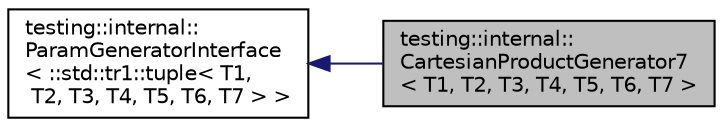digraph "testing::internal::CartesianProductGenerator7&lt; T1, T2, T3, T4, T5, T6, T7 &gt;"
{
  edge [fontname="Helvetica",fontsize="10",labelfontname="Helvetica",labelfontsize="10"];
  node [fontname="Helvetica",fontsize="10",shape=record];
  rankdir="LR";
  Node2 [label="testing::internal::\lCartesianProductGenerator7\l\< T1, T2, T3, T4, T5, T6, T7 \>",height=0.2,width=0.4,color="black", fillcolor="grey75", style="filled", fontcolor="black"];
  Node3 -> Node2 [dir="back",color="midnightblue",fontsize="10",style="solid",fontname="Helvetica"];
  Node3 [label="testing::internal::\lParamGeneratorInterface\l\< ::std::tr1::tuple\< T1,\l T2, T3, T4, T5, T6, T7 \> \>",height=0.2,width=0.4,color="black", fillcolor="white", style="filled",URL="$classtesting_1_1internal_1_1ParamGeneratorInterface.html"];
}
